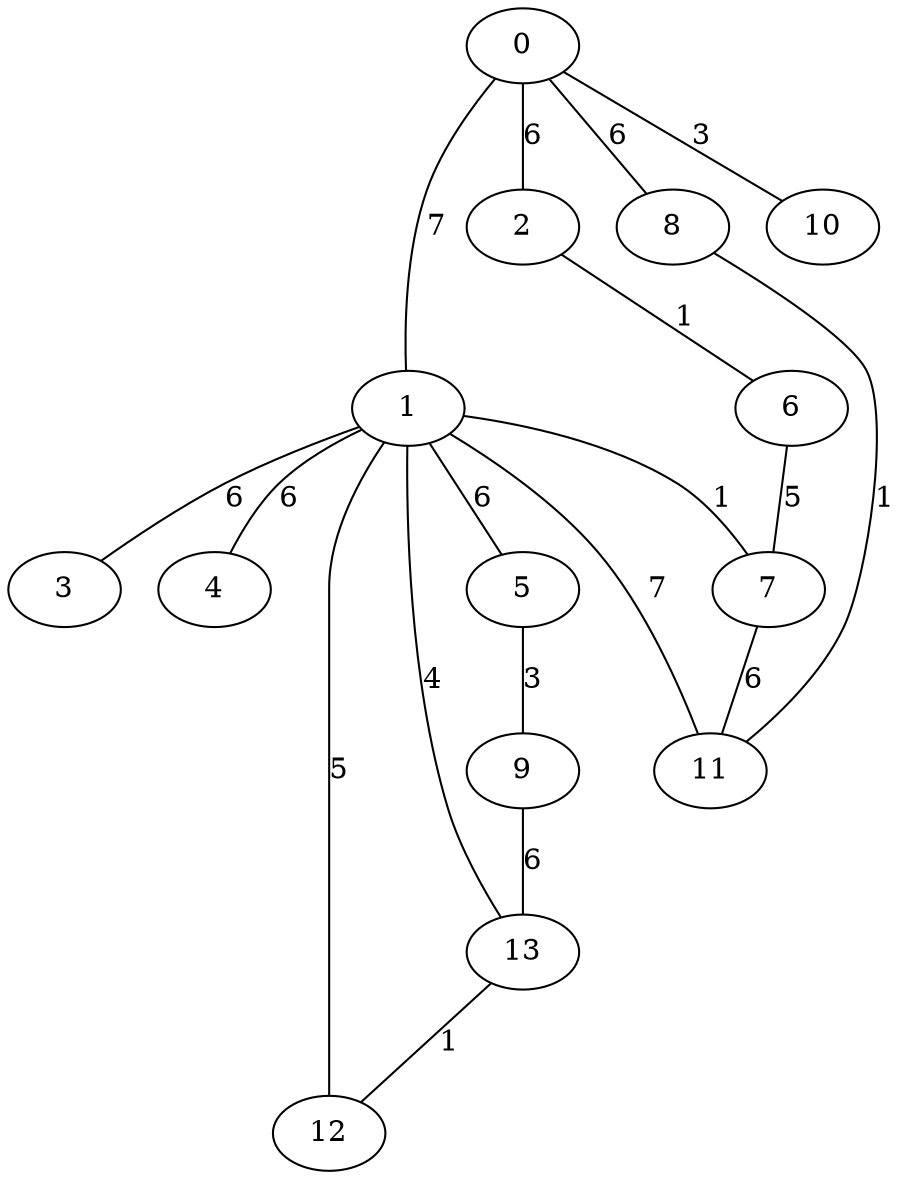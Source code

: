 graph g {
  0 [ habit = 7, size = 385, x = 6, y = 8 ]
  1 [ habit = 2, size = 413, x = 6, y = 4 ]
  2 [ habit = 7, size = 55, x = 10, y = 7 ]
  3 [ habit = 11, size = 217, x = 6, y = 1 ]
  4 [ habit = 2, size = 548, x = 7, y = 2 ]
  5 [ habit = 2, size = 322, x = 3, y = 6 ]
  6 [ habit = 10, size = 459, x = 10, y = 5 ]
  7 [ habit = 7, size = 482, x = 7, y = 4 ]
  8 [ habit = 3, size = 411, x = 8, y = 8 ]
  9 [ base = 1, habit = 10, size = 51, x = 1, y = 5 ]
  10 [ base = 2, habit = 4, size = 90, x = 6, y = 10 ]
  11 [ habit = 8, size = 134, x = 7, y = 6 ]
  12 [ habit = 1, size = 420, x = 4, y = 2 ]
  13 [ habit = 9, size = 63, x = 3, y = 4 ]

  0 -- 8 [ label = 6, weight = 6 ]
  0 -- 1 [ label = 7, weight = 7 ]
  0 -- 2 [ label = 6, weight = 6 ]
  0 -- 10 [ label = 3, weight = 3 ]
  1 -- 13 [ label = 4, weight = 4 ]
  1 -- 12 [ label = 5, weight = 5 ]
  1 -- 7 [ label = 1, weight = 1 ]
  1 -- 5 [ label = 6, weight = 6 ]
  1 -- 3 [ label = 6, weight = 6 ]
  1 -- 11 [ label = 7, weight = 7 ]
  1 -- 4 [ label = 6, weight = 6 ]
  2 -- 6 [ label = 1, weight = 1 ]
  5 -- 9 [ label = 3, weight = 3 ]
  6 -- 7 [ label = 5, weight = 5 ]
  7 -- 11 [ label = 6, weight = 6 ]
  8 -- 11 [ label = 1, weight = 1 ]
  9 -- 13 [ label = 6, weight = 6 ]
  13 -- 12 [ label = 1, weight = 1 ]
}
